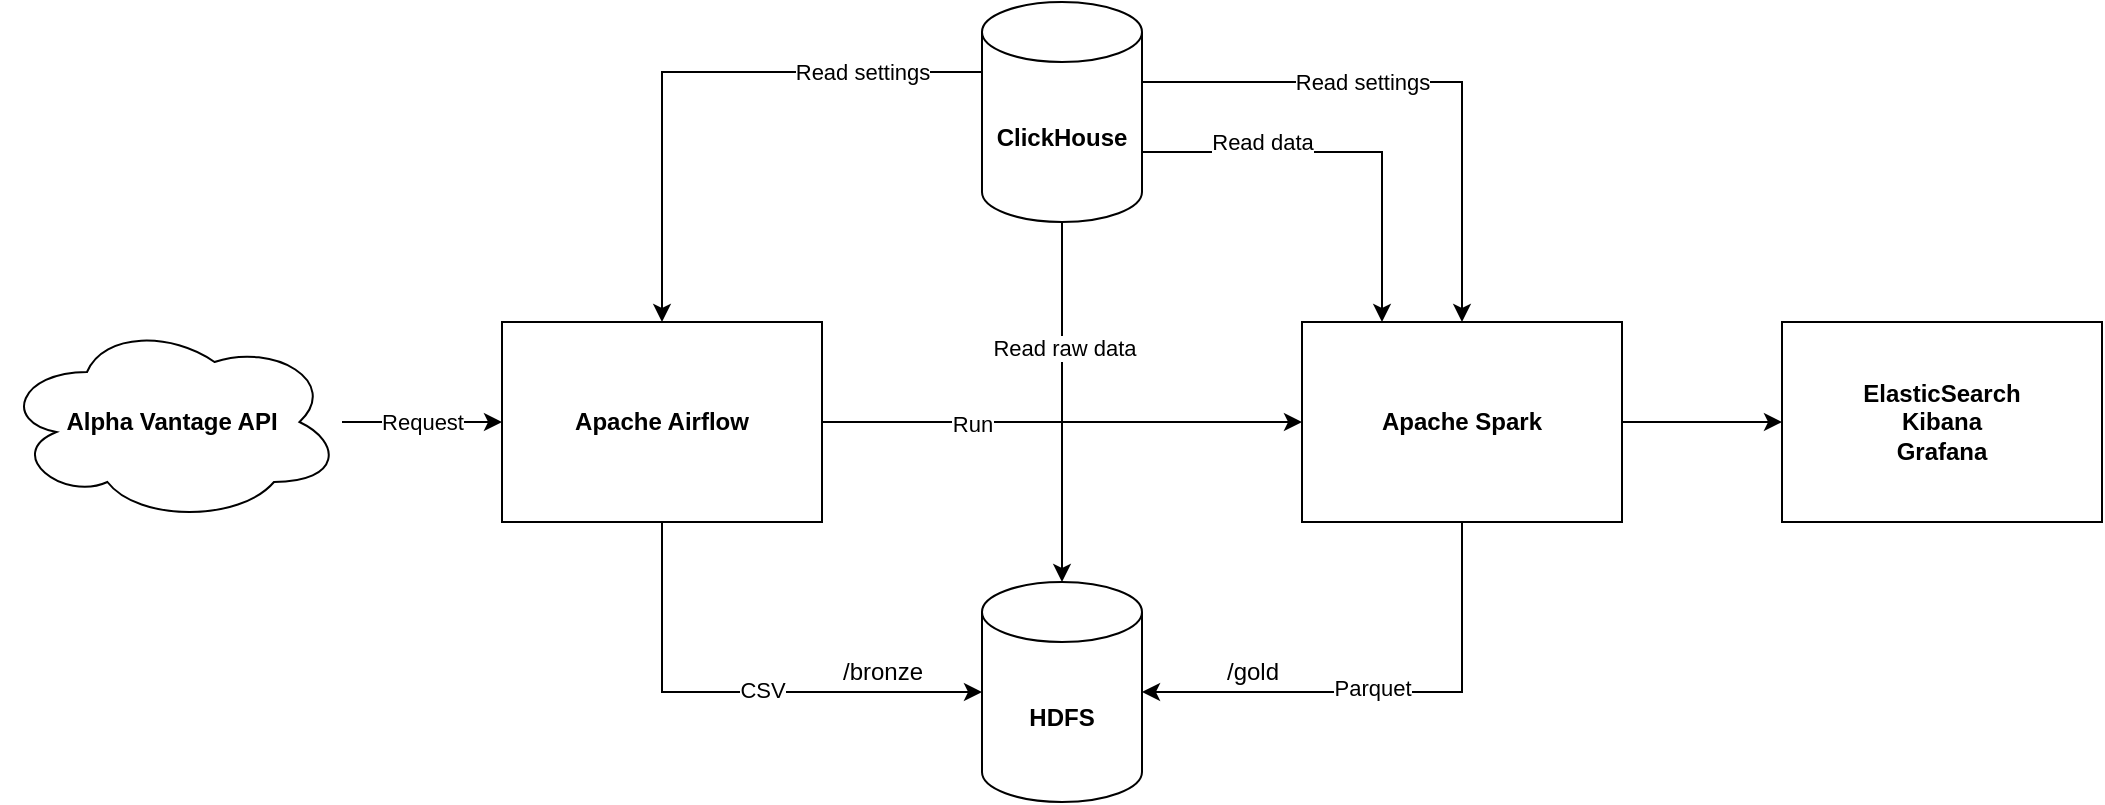 <mxfile version="20.7.4" type="device"><diagram id="asvQf9DA2i1ljKt4izi4" name="Page-1"><mxGraphModel dx="1900" dy="601" grid="1" gridSize="10" guides="1" tooltips="1" connect="1" arrows="1" fold="1" page="1" pageScale="1" pageWidth="850" pageHeight="1100" math="0" shadow="0"><root><mxCell id="0"/><mxCell id="1" parent="0"/><mxCell id="Bi_5z6GTVgRF6iL4pEtX-49" style="edgeStyle=orthogonalEdgeStyle;rounded=0;orthogonalLoop=1;jettySize=auto;html=1;exitX=1;exitY=0;exitDx=0;exitDy=75;exitPerimeter=0;" parent="1" source="Bi_5z6GTVgRF6iL4pEtX-1" target="Bi_5z6GTVgRF6iL4pEtX-3" edge="1"><mxGeometry relative="1" as="geometry"><mxPoint x="480" y="350" as="targetPoint"/><Array as="points"><mxPoint x="480" y="155"/></Array><mxPoint x="420" y="86" as="sourcePoint"/></mxGeometry></mxCell><mxCell id="Bi_5z6GTVgRF6iL4pEtX-53" value="Read data" style="edgeLabel;html=1;align=center;verticalAlign=middle;resizable=0;points=[];" parent="Bi_5z6GTVgRF6iL4pEtX-49" vertex="1" connectable="0"><mxGeometry x="-0.815" y="-2" relative="1" as="geometry"><mxPoint x="41" y="-7" as="offset"/></mxGeometry></mxCell><mxCell id="Bi_5z6GTVgRF6iL4pEtX-50" style="edgeStyle=orthogonalEdgeStyle;rounded=0;orthogonalLoop=1;jettySize=auto;html=1;exitX=0;exitY=0;exitDx=0;exitDy=35;exitPerimeter=0;" parent="1" source="Bi_5z6GTVgRF6iL4pEtX-1" target="Bi_5z6GTVgRF6iL4pEtX-2" edge="1"><mxGeometry relative="1" as="geometry"><Array as="points"><mxPoint x="120" y="115"/></Array></mxGeometry></mxCell><mxCell id="Bi_5z6GTVgRF6iL4pEtX-52" value="Read settings" style="edgeLabel;html=1;align=center;verticalAlign=middle;resizable=0;points=[];" parent="Bi_5z6GTVgRF6iL4pEtX-50" vertex="1" connectable="0"><mxGeometry x="-0.39" y="2" relative="1" as="geometry"><mxPoint x="27" y="-2" as="offset"/></mxGeometry></mxCell><mxCell id="Bi_5z6GTVgRF6iL4pEtX-51" style="edgeStyle=orthogonalEdgeStyle;rounded=0;orthogonalLoop=1;jettySize=auto;html=1;entryX=0.5;entryY=0;entryDx=0;entryDy=0;" parent="1" source="Bi_5z6GTVgRF6iL4pEtX-1" target="Bi_5z6GTVgRF6iL4pEtX-3" edge="1"><mxGeometry relative="1" as="geometry"><Array as="points"><mxPoint x="520" y="120"/></Array></mxGeometry></mxCell><mxCell id="G-Zyuh5orEW1DNWErGzL-4" style="edgeStyle=orthogonalEdgeStyle;rounded=0;orthogonalLoop=1;jettySize=auto;html=1;exitX=0.5;exitY=1;exitDx=0;exitDy=0;exitPerimeter=0;entryX=0.5;entryY=0;entryDx=0;entryDy=0;entryPerimeter=0;" parent="1" source="Bi_5z6GTVgRF6iL4pEtX-1" target="Bi_5z6GTVgRF6iL4pEtX-5" edge="1"><mxGeometry relative="1" as="geometry"/></mxCell><mxCell id="G-Zyuh5orEW1DNWErGzL-6" value="Read raw data" style="edgeLabel;html=1;align=center;verticalAlign=middle;resizable=0;points=[];" parent="G-Zyuh5orEW1DNWErGzL-4" vertex="1" connectable="0"><mxGeometry x="-0.3" y="1" relative="1" as="geometry"><mxPoint as="offset"/></mxGeometry></mxCell><mxCell id="Bi_5z6GTVgRF6iL4pEtX-1" value="ClickHouse" style="shape=cylinder3;whiteSpace=wrap;html=1;boundedLbl=1;backgroundOutline=1;size=15;fontStyle=1" parent="1" vertex="1"><mxGeometry x="280" y="80" width="80" height="110" as="geometry"/></mxCell><mxCell id="Bi_5z6GTVgRF6iL4pEtX-7" style="edgeStyle=orthogonalEdgeStyle;rounded=0;orthogonalLoop=1;jettySize=auto;html=1;entryX=0;entryY=0.5;entryDx=0;entryDy=0;entryPerimeter=0;" parent="1" source="Bi_5z6GTVgRF6iL4pEtX-2" target="Bi_5z6GTVgRF6iL4pEtX-5" edge="1"><mxGeometry relative="1" as="geometry"><Array as="points"><mxPoint x="120" y="425"/></Array></mxGeometry></mxCell><mxCell id="Bi_5z6GTVgRF6iL4pEtX-30" value="CSV" style="edgeLabel;html=1;align=center;verticalAlign=middle;resizable=0;points=[];" parent="Bi_5z6GTVgRF6iL4pEtX-7" vertex="1" connectable="0"><mxGeometry x="-0.282" y="1" relative="1" as="geometry"><mxPoint x="47" as="offset"/></mxGeometry></mxCell><mxCell id="YLaEUSb-K1N0zHM793Gf-1" style="edgeStyle=orthogonalEdgeStyle;rounded=0;orthogonalLoop=1;jettySize=auto;html=1;entryX=0;entryY=0.5;entryDx=0;entryDy=0;" parent="1" source="Bi_5z6GTVgRF6iL4pEtX-2" target="Bi_5z6GTVgRF6iL4pEtX-3" edge="1"><mxGeometry relative="1" as="geometry"/></mxCell><mxCell id="G-Zyuh5orEW1DNWErGzL-5" value="Run" style="edgeLabel;html=1;align=center;verticalAlign=middle;resizable=0;points=[];" parent="YLaEUSb-K1N0zHM793Gf-1" vertex="1" connectable="0"><mxGeometry x="-0.373" y="-1" relative="1" as="geometry"><mxPoint as="offset"/></mxGeometry></mxCell><mxCell id="Bi_5z6GTVgRF6iL4pEtX-2" value="Apache Airflow" style="rounded=0;whiteSpace=wrap;html=1;fontStyle=1" parent="1" vertex="1"><mxGeometry x="40" y="240" width="160" height="100" as="geometry"/></mxCell><mxCell id="Bi_5z6GTVgRF6iL4pEtX-9" style="edgeStyle=orthogonalEdgeStyle;rounded=0;orthogonalLoop=1;jettySize=auto;html=1;entryX=1;entryY=0.5;entryDx=0;entryDy=0;entryPerimeter=0;" parent="1" source="Bi_5z6GTVgRF6iL4pEtX-3" target="Bi_5z6GTVgRF6iL4pEtX-5" edge="1"><mxGeometry relative="1" as="geometry"><Array as="points"><mxPoint x="520" y="425"/></Array></mxGeometry></mxCell><mxCell id="Bi_5z6GTVgRF6iL4pEtX-25" value="Parquet" style="edgeLabel;html=1;align=center;verticalAlign=middle;resizable=0;points=[];" parent="Bi_5z6GTVgRF6iL4pEtX-9" vertex="1" connectable="0"><mxGeometry x="-0.265" y="-2" relative="1" as="geometry"><mxPoint x="-40" as="offset"/></mxGeometry></mxCell><mxCell id="huQdVCZT5ZA-_dngH0i3-2" style="edgeStyle=orthogonalEdgeStyle;rounded=0;orthogonalLoop=1;jettySize=auto;html=1;" edge="1" parent="1" source="Bi_5z6GTVgRF6iL4pEtX-3" target="huQdVCZT5ZA-_dngH0i3-1"><mxGeometry relative="1" as="geometry"/></mxCell><mxCell id="Bi_5z6GTVgRF6iL4pEtX-3" value="Apache Spark" style="rounded=0;whiteSpace=wrap;html=1;fontStyle=1" parent="1" vertex="1"><mxGeometry x="440" y="240" width="160" height="100" as="geometry"/></mxCell><mxCell id="YLaEUSb-K1N0zHM793Gf-7" style="edgeStyle=orthogonalEdgeStyle;rounded=0;orthogonalLoop=1;jettySize=auto;html=1;entryX=0;entryY=0.5;entryDx=0;entryDy=0;" parent="1" source="Bi_5z6GTVgRF6iL4pEtX-4" target="Bi_5z6GTVgRF6iL4pEtX-2" edge="1"><mxGeometry relative="1" as="geometry"/></mxCell><mxCell id="YLaEUSb-K1N0zHM793Gf-8" value="Request" style="edgeLabel;html=1;align=center;verticalAlign=middle;resizable=0;points=[];" parent="YLaEUSb-K1N0zHM793Gf-7" vertex="1" connectable="0"><mxGeometry x="-0.25" y="-1" relative="1" as="geometry"><mxPoint x="10" y="-1" as="offset"/></mxGeometry></mxCell><mxCell id="Bi_5z6GTVgRF6iL4pEtX-4" value="Alpha Vantage API" style="ellipse;shape=cloud;whiteSpace=wrap;html=1;fontStyle=1" parent="1" vertex="1"><mxGeometry x="-210" y="240" width="170" height="100" as="geometry"/></mxCell><mxCell id="Bi_5z6GTVgRF6iL4pEtX-5" value="HDFS" style="shape=cylinder3;whiteSpace=wrap;html=1;boundedLbl=1;backgroundOutline=1;size=15;fontStyle=1" parent="1" vertex="1"><mxGeometry x="280" y="370" width="80" height="110" as="geometry"/></mxCell><mxCell id="G-Zyuh5orEW1DNWErGzL-2" value="Read settings" style="edgeLabel;html=1;align=center;verticalAlign=middle;resizable=0;points=[];" parent="1" vertex="1" connectable="0"><mxGeometry x="470" y="120" as="geometry"/></mxCell><mxCell id="G-Zyuh5orEW1DNWErGzL-7" value="/bronze" style="text;html=1;align=center;verticalAlign=middle;resizable=0;points=[];autosize=1;strokeColor=none;fillColor=none;" parent="1" vertex="1"><mxGeometry x="200" y="400" width="60" height="30" as="geometry"/></mxCell><mxCell id="G-Zyuh5orEW1DNWErGzL-8" value="/gold" style="text;html=1;align=center;verticalAlign=middle;resizable=0;points=[];autosize=1;strokeColor=none;fillColor=none;" parent="1" vertex="1"><mxGeometry x="390" y="400" width="50" height="30" as="geometry"/></mxCell><mxCell id="huQdVCZT5ZA-_dngH0i3-1" value="ElasticSearch&lt;br&gt;Kibana&lt;br&gt;Grafana" style="rounded=0;whiteSpace=wrap;html=1;fontStyle=1" vertex="1" parent="1"><mxGeometry x="680" y="240" width="160" height="100" as="geometry"/></mxCell></root></mxGraphModel></diagram></mxfile>